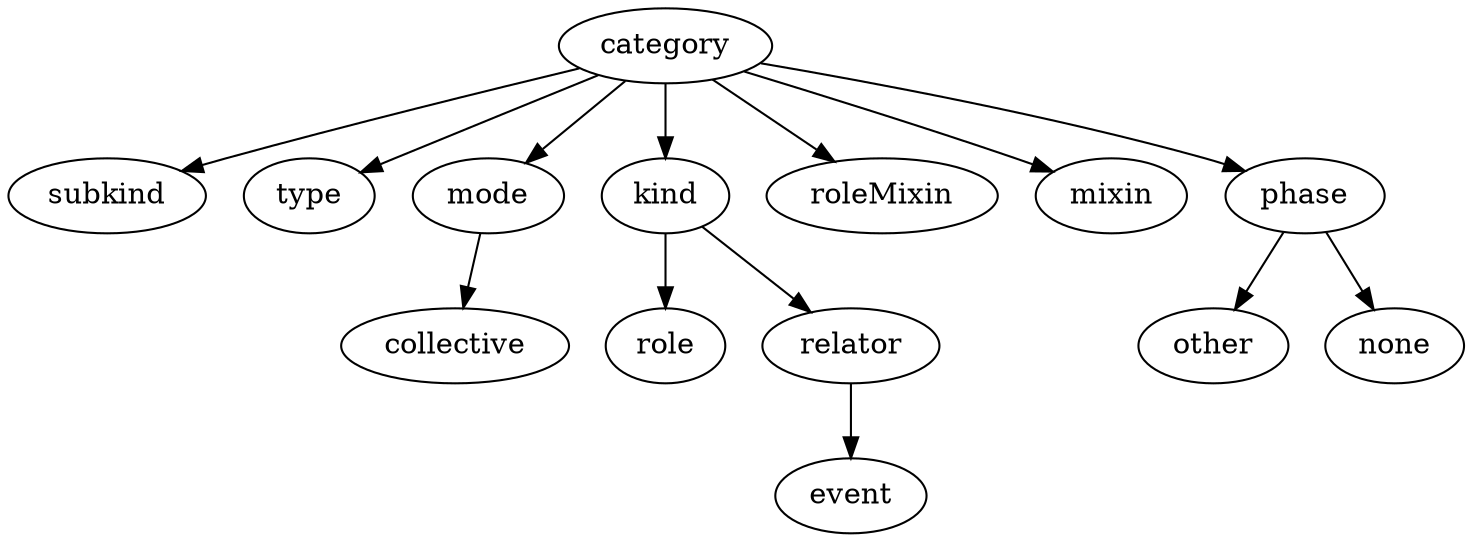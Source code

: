 strict digraph  {
category;
subkind;
type;
mode;
kind;
roleMixin;
mixin;
phase;
role;
relator;
event;
collective;
other;
none;
category -> subkind;
category -> type;
category -> mode;
category -> kind;
category -> roleMixin;
category -> mixin;
category -> phase;
mode -> collective;
kind -> role;
kind -> relator;
phase -> other;
phase -> none;
relator -> event;
}
